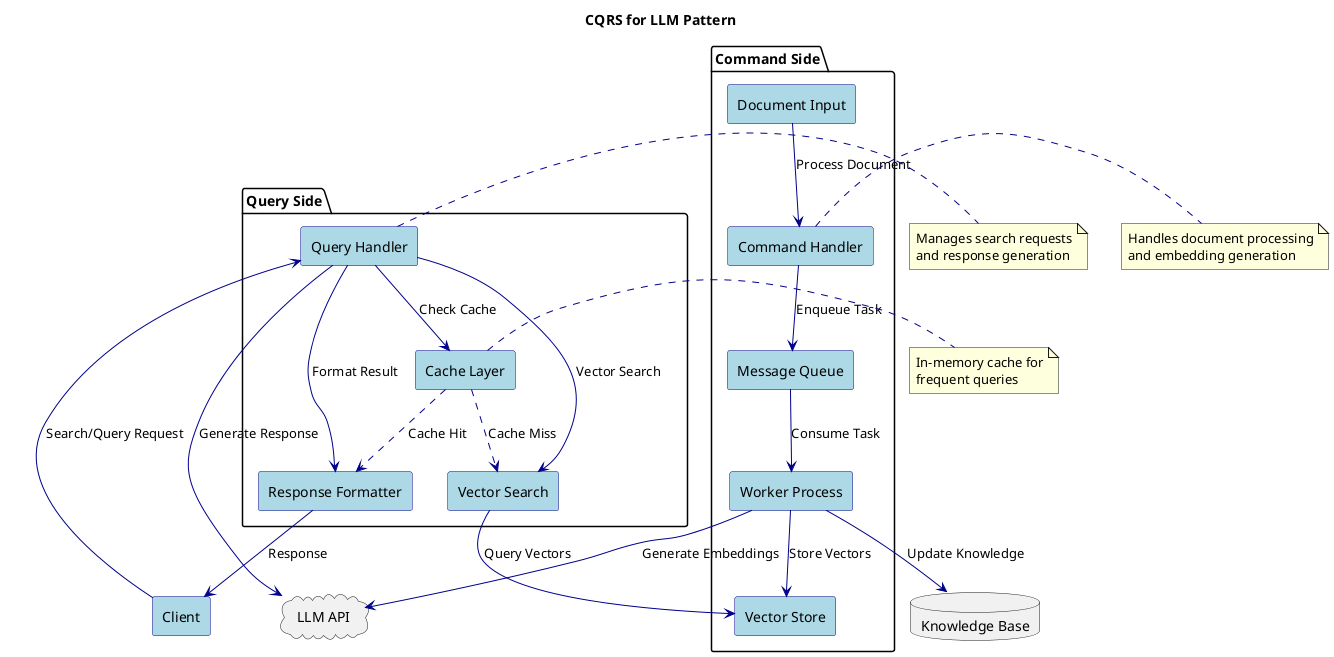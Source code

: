 @startuml cqrs_for_llm_pattern

!define RECTANGLE class

skinparam componentStyle rectangle
skinparam backgroundColor white
skinparam handwritten false

skinparam component {
    BackgroundColor LightBlue
    BorderColor DarkBlue
    ArrowColor DarkBlue
}

title CQRS for LLM Pattern

' Main components
package "Command Side" {
    [Document Input] as docInput
    [Command Handler] as cmdHandler
    [Message Queue] as msgQueue
    [Worker Process] as worker
    [Vector Store] as vectorStore
}

package "Query Side" {
    [Query Handler] as queryHandler
    [Cache Layer] as cache
    [Vector Search] as vectorSearch
    [Response Formatter] as formatter
}

' External systems
cloud "LLM API" as llmApi
database "Knowledge Base" as kb

' Command flow
docInput --> cmdHandler : "Process Document"
cmdHandler --> msgQueue : "Enqueue Task"
msgQueue --> worker : "Consume Task"
worker --> llmApi : "Generate Embeddings"
worker --> vectorStore : "Store Vectors"
worker --> kb : "Update Knowledge"

' Query flow
[Client] as client
client --> queryHandler : "Search/Query Request"
queryHandler --> cache : "Check Cache"
queryHandler --> vectorSearch : "Vector Search"
vectorSearch --> vectorStore : "Query Vectors"
queryHandler --> llmApi : "Generate Response"
queryHandler --> formatter : "Format Result"
formatter --> client : "Response"

' Cache miss flow
cache ..> vectorSearch : "Cache Miss"
cache ..> formatter : "Cache Hit"

' Notes
note right of cmdHandler
  Handles document processing
  and embedding generation
end note

note right of queryHandler
  Manages search requests
  and response generation
end note

note right of cache
  In-memory cache for
  frequent queries
end note

@enduml 